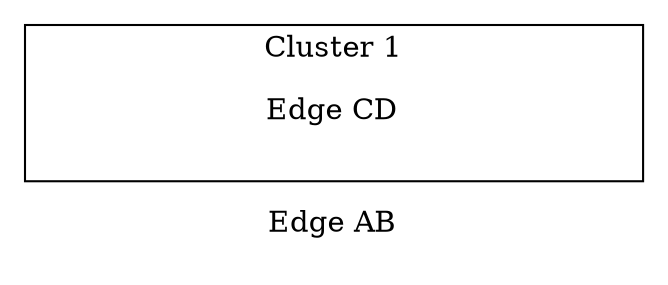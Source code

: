 // This is a comment.

// Define the graph type. "digraph" means it's a directed graph.
digraph G {
    // Define nodes and their attributes.
    A [label="Node A", shape="box", color="white", fontcolor="white"];
    B [label="Node B", shape="ellipse", color="white", fontcolor="white"];

    // Define an edge between nodes A and B.
    A -> B [label="Edge AB", style="dashed", color="white"];

    // Subgraph (cluster) definition for grouping nodes.
    subgraph cluster1 {
        label="Cluster 1";
        C [label="Node C", color="white", fontcolor="white"];
        D [label="Node D", color="white", fontcolor="white"];
        C -> D [label="Edge CD", color="white"];
    }

    // Define attributes for the entire graph.
    // The "rankdir" attribute sets the layout direction to "LR" (left to right).
    // The "bgcolor" sets the background color of the entire graph.
    graph [rankdir=LR, bgcolor="transparent", fontcolor="white"];

    // Define attributes for all nodes in the graph.
    // The "fontname" attribute sets the font for node labels.
    node [fontname="Arial", fontsize=12, style="filled", fillcolor="black"];

    // Define attributes for all edges in the graph.
    // The "color" attribute sets the edge color.
    edge [color="lightgray"];
}
